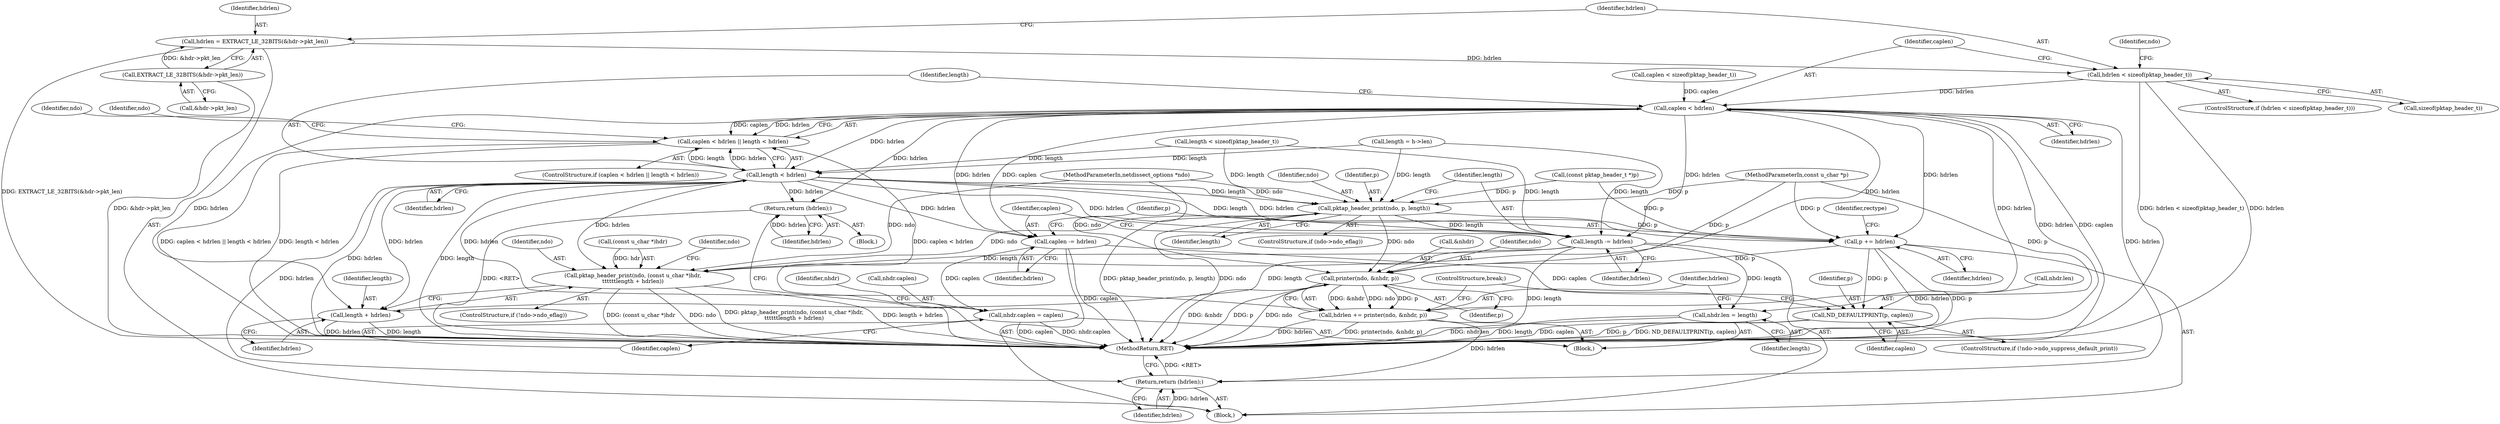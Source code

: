 digraph "0_tcpdump_ca336198e8bebccc18502de27672fdbd6eb34856@API" {
"1000161" [label="(Call,hdrlen < sizeof(pktap_header_t))"];
"1000153" [label="(Call,hdrlen = EXTRACT_LE_32BITS(&hdr->pkt_len))"];
"1000155" [label="(Call,EXTRACT_LE_32BITS(&hdr->pkt_len))"];
"1000174" [label="(Call,caplen < hdrlen)"];
"1000173" [label="(Call,caplen < hdrlen || length < hdrlen)"];
"1000177" [label="(Call,length < hdrlen)"];
"1000185" [label="(Return,return (hdrlen);)"];
"1000191" [label="(Call,pktap_header_print(ndo, p, length))"];
"1000195" [label="(Call,length -= hdrlen)"];
"1000238" [label="(Call,nhdr.len = length)"];
"1000257" [label="(Call,pktap_header_print(ndo, (const u_char *)hdr,\n\t\t\t\t\t\tlength + hdrlen))"];
"1000262" [label="(Call,length + hdrlen)"];
"1000201" [label="(Call,p += hdrlen)"];
"1000245" [label="(Call,printer(ndo, &nhdr, p))"];
"1000243" [label="(Call,hdrlen += printer(ndo, &nhdr, p))"];
"1000274" [label="(Return,return (hdrlen);)"];
"1000270" [label="(Call,ND_DEFAULTPRINT(p, caplen))"];
"1000198" [label="(Call,caplen -= hdrlen)"];
"1000233" [label="(Call,nhdr.caplen = caplen)"];
"1000246" [label="(Identifier,ndo)"];
"1000175" [label="(Identifier,caplen)"];
"1000244" [label="(Identifier,hdrlen)"];
"1000154" [label="(Identifier,hdrlen)"];
"1000195" [label="(Call,length -= hdrlen)"];
"1000228" [label="(Block,)"];
"1000180" [label="(Block,)"];
"1000259" [label="(Call,(const u_char *)hdr)"];
"1000162" [label="(Identifier,hdrlen)"];
"1000249" [label="(Identifier,p)"];
"1000272" [label="(Identifier,caplen)"];
"1000205" [label="(Identifier,rectype)"];
"1000237" [label="(Identifier,caplen)"];
"1000105" [label="(Block,)"];
"1000268" [label="(Identifier,ndo)"];
"1000183" [label="(Identifier,ndo)"];
"1000200" [label="(Identifier,hdrlen)"];
"1000153" [label="(Call,hdrlen = EXTRACT_LE_32BITS(&hdr->pkt_len))"];
"1000168" [label="(Identifier,ndo)"];
"1000156" [label="(Call,&hdr->pkt_len)"];
"1000242" [label="(Identifier,length)"];
"1000163" [label="(Call,sizeof(pktap_header_t))"];
"1000273" [label="(ControlStructure,break;)"];
"1000173" [label="(Call,caplen < hdrlen || length < hdrlen)"];
"1000155" [label="(Call,EXTRACT_LE_32BITS(&hdr->pkt_len))"];
"1000186" [label="(Identifier,hdrlen)"];
"1000265" [label="(ControlStructure,if (!ndo->ndo_suppress_default_print))"];
"1000203" [label="(Identifier,hdrlen)"];
"1000161" [label="(Call,hdrlen < sizeof(pktap_header_t))"];
"1000176" [label="(Identifier,hdrlen)"];
"1000177" [label="(Call,length < hdrlen)"];
"1000258" [label="(Identifier,ndo)"];
"1000270" [label="(Call,ND_DEFAULTPRINT(p, caplen))"];
"1000192" [label="(Identifier,ndo)"];
"1000257" [label="(Call,pktap_header_print(ndo, (const u_char *)hdr,\n\t\t\t\t\t\tlength + hdrlen))"];
"1000239" [label="(Call,nhdr.len)"];
"1000233" [label="(Call,nhdr.caplen = caplen)"];
"1000160" [label="(ControlStructure,if (hdrlen < sizeof(pktap_header_t)))"];
"1000174" [label="(Call,caplen < hdrlen)"];
"1000275" [label="(Identifier,hdrlen)"];
"1000240" [label="(Identifier,nhdr)"];
"1000185" [label="(Return,return (hdrlen);)"];
"1000198" [label="(Call,caplen -= hdrlen)"];
"1000252" [label="(ControlStructure,if (!ndo->ndo_eflag))"];
"1000274" [label="(Return,return (hdrlen);)"];
"1000202" [label="(Identifier,p)"];
"1000197" [label="(Identifier,hdrlen)"];
"1000276" [label="(MethodReturn,RET)"];
"1000104" [label="(MethodParameterIn,const u_char *p)"];
"1000193" [label="(Identifier,p)"];
"1000189" [label="(Identifier,ndo)"];
"1000187" [label="(ControlStructure,if (ndo->ndo_eflag))"];
"1000271" [label="(Identifier,p)"];
"1000126" [label="(Call,caplen < sizeof(pktap_header_t))"];
"1000196" [label="(Identifier,length)"];
"1000199" [label="(Identifier,caplen)"];
"1000102" [label="(MethodParameterIn,netdissect_options *ndo)"];
"1000178" [label="(Identifier,length)"];
"1000201" [label="(Call,p += hdrlen)"];
"1000238" [label="(Call,nhdr.len = length)"];
"1000116" [label="(Call,length = h->len)"];
"1000263" [label="(Identifier,length)"];
"1000247" [label="(Call,&nhdr)"];
"1000234" [label="(Call,nhdr.caplen)"];
"1000191" [label="(Call,pktap_header_print(ndo, p, length))"];
"1000264" [label="(Identifier,hdrlen)"];
"1000130" [label="(Call,length < sizeof(pktap_header_t))"];
"1000143" [label="(Call,(const pktap_header_t *)p)"];
"1000245" [label="(Call,printer(ndo, &nhdr, p))"];
"1000243" [label="(Call,hdrlen += printer(ndo, &nhdr, p))"];
"1000194" [label="(Identifier,length)"];
"1000179" [label="(Identifier,hdrlen)"];
"1000262" [label="(Call,length + hdrlen)"];
"1000172" [label="(ControlStructure,if (caplen < hdrlen || length < hdrlen))"];
"1000161" -> "1000160"  [label="AST: "];
"1000161" -> "1000163"  [label="CFG: "];
"1000162" -> "1000161"  [label="AST: "];
"1000163" -> "1000161"  [label="AST: "];
"1000168" -> "1000161"  [label="CFG: "];
"1000175" -> "1000161"  [label="CFG: "];
"1000161" -> "1000276"  [label="DDG: hdrlen"];
"1000161" -> "1000276"  [label="DDG: hdrlen < sizeof(pktap_header_t)"];
"1000153" -> "1000161"  [label="DDG: hdrlen"];
"1000161" -> "1000174"  [label="DDG: hdrlen"];
"1000153" -> "1000105"  [label="AST: "];
"1000153" -> "1000155"  [label="CFG: "];
"1000154" -> "1000153"  [label="AST: "];
"1000155" -> "1000153"  [label="AST: "];
"1000162" -> "1000153"  [label="CFG: "];
"1000153" -> "1000276"  [label="DDG: EXTRACT_LE_32BITS(&hdr->pkt_len)"];
"1000155" -> "1000153"  [label="DDG: &hdr->pkt_len"];
"1000155" -> "1000156"  [label="CFG: "];
"1000156" -> "1000155"  [label="AST: "];
"1000155" -> "1000276"  [label="DDG: &hdr->pkt_len"];
"1000174" -> "1000173"  [label="AST: "];
"1000174" -> "1000176"  [label="CFG: "];
"1000175" -> "1000174"  [label="AST: "];
"1000176" -> "1000174"  [label="AST: "];
"1000178" -> "1000174"  [label="CFG: "];
"1000173" -> "1000174"  [label="CFG: "];
"1000174" -> "1000276"  [label="DDG: hdrlen"];
"1000174" -> "1000276"  [label="DDG: caplen"];
"1000174" -> "1000173"  [label="DDG: caplen"];
"1000174" -> "1000173"  [label="DDG: hdrlen"];
"1000126" -> "1000174"  [label="DDG: caplen"];
"1000174" -> "1000177"  [label="DDG: hdrlen"];
"1000174" -> "1000185"  [label="DDG: hdrlen"];
"1000174" -> "1000195"  [label="DDG: hdrlen"];
"1000174" -> "1000198"  [label="DDG: hdrlen"];
"1000174" -> "1000198"  [label="DDG: caplen"];
"1000174" -> "1000201"  [label="DDG: hdrlen"];
"1000174" -> "1000243"  [label="DDG: hdrlen"];
"1000174" -> "1000257"  [label="DDG: hdrlen"];
"1000174" -> "1000262"  [label="DDG: hdrlen"];
"1000174" -> "1000274"  [label="DDG: hdrlen"];
"1000173" -> "1000172"  [label="AST: "];
"1000173" -> "1000177"  [label="CFG: "];
"1000177" -> "1000173"  [label="AST: "];
"1000183" -> "1000173"  [label="CFG: "];
"1000189" -> "1000173"  [label="CFG: "];
"1000173" -> "1000276"  [label="DDG: caplen < hdrlen || length < hdrlen"];
"1000173" -> "1000276"  [label="DDG: length < hdrlen"];
"1000173" -> "1000276"  [label="DDG: caplen < hdrlen"];
"1000177" -> "1000173"  [label="DDG: length"];
"1000177" -> "1000173"  [label="DDG: hdrlen"];
"1000177" -> "1000179"  [label="CFG: "];
"1000178" -> "1000177"  [label="AST: "];
"1000179" -> "1000177"  [label="AST: "];
"1000177" -> "1000276"  [label="DDG: length"];
"1000177" -> "1000276"  [label="DDG: hdrlen"];
"1000116" -> "1000177"  [label="DDG: length"];
"1000130" -> "1000177"  [label="DDG: length"];
"1000177" -> "1000185"  [label="DDG: hdrlen"];
"1000177" -> "1000191"  [label="DDG: length"];
"1000177" -> "1000195"  [label="DDG: hdrlen"];
"1000177" -> "1000195"  [label="DDG: length"];
"1000177" -> "1000198"  [label="DDG: hdrlen"];
"1000177" -> "1000201"  [label="DDG: hdrlen"];
"1000177" -> "1000243"  [label="DDG: hdrlen"];
"1000177" -> "1000257"  [label="DDG: hdrlen"];
"1000177" -> "1000262"  [label="DDG: hdrlen"];
"1000177" -> "1000274"  [label="DDG: hdrlen"];
"1000185" -> "1000180"  [label="AST: "];
"1000185" -> "1000186"  [label="CFG: "];
"1000186" -> "1000185"  [label="AST: "];
"1000276" -> "1000185"  [label="CFG: "];
"1000185" -> "1000276"  [label="DDG: <RET>"];
"1000186" -> "1000185"  [label="DDG: hdrlen"];
"1000191" -> "1000187"  [label="AST: "];
"1000191" -> "1000194"  [label="CFG: "];
"1000192" -> "1000191"  [label="AST: "];
"1000193" -> "1000191"  [label="AST: "];
"1000194" -> "1000191"  [label="AST: "];
"1000196" -> "1000191"  [label="CFG: "];
"1000191" -> "1000276"  [label="DDG: pktap_header_print(ndo, p, length)"];
"1000191" -> "1000276"  [label="DDG: ndo"];
"1000102" -> "1000191"  [label="DDG: ndo"];
"1000143" -> "1000191"  [label="DDG: p"];
"1000104" -> "1000191"  [label="DDG: p"];
"1000130" -> "1000191"  [label="DDG: length"];
"1000116" -> "1000191"  [label="DDG: length"];
"1000191" -> "1000195"  [label="DDG: length"];
"1000191" -> "1000201"  [label="DDG: p"];
"1000191" -> "1000245"  [label="DDG: ndo"];
"1000191" -> "1000257"  [label="DDG: ndo"];
"1000195" -> "1000105"  [label="AST: "];
"1000195" -> "1000197"  [label="CFG: "];
"1000196" -> "1000195"  [label="AST: "];
"1000197" -> "1000195"  [label="AST: "];
"1000199" -> "1000195"  [label="CFG: "];
"1000195" -> "1000276"  [label="DDG: length"];
"1000130" -> "1000195"  [label="DDG: length"];
"1000116" -> "1000195"  [label="DDG: length"];
"1000195" -> "1000238"  [label="DDG: length"];
"1000195" -> "1000257"  [label="DDG: length"];
"1000195" -> "1000262"  [label="DDG: length"];
"1000238" -> "1000228"  [label="AST: "];
"1000238" -> "1000242"  [label="CFG: "];
"1000239" -> "1000238"  [label="AST: "];
"1000242" -> "1000238"  [label="AST: "];
"1000244" -> "1000238"  [label="CFG: "];
"1000238" -> "1000276"  [label="DDG: nhdr.len"];
"1000238" -> "1000276"  [label="DDG: length"];
"1000257" -> "1000252"  [label="AST: "];
"1000257" -> "1000262"  [label="CFG: "];
"1000258" -> "1000257"  [label="AST: "];
"1000259" -> "1000257"  [label="AST: "];
"1000262" -> "1000257"  [label="AST: "];
"1000268" -> "1000257"  [label="CFG: "];
"1000257" -> "1000276"  [label="DDG: length + hdrlen"];
"1000257" -> "1000276"  [label="DDG: (const u_char *)hdr"];
"1000257" -> "1000276"  [label="DDG: ndo"];
"1000257" -> "1000276"  [label="DDG: pktap_header_print(ndo, (const u_char *)hdr,\n\t\t\t\t\t\tlength + hdrlen)"];
"1000102" -> "1000257"  [label="DDG: ndo"];
"1000259" -> "1000257"  [label="DDG: hdr"];
"1000262" -> "1000264"  [label="CFG: "];
"1000263" -> "1000262"  [label="AST: "];
"1000264" -> "1000262"  [label="AST: "];
"1000262" -> "1000276"  [label="DDG: length"];
"1000262" -> "1000276"  [label="DDG: hdrlen"];
"1000201" -> "1000105"  [label="AST: "];
"1000201" -> "1000203"  [label="CFG: "];
"1000202" -> "1000201"  [label="AST: "];
"1000203" -> "1000201"  [label="AST: "];
"1000205" -> "1000201"  [label="CFG: "];
"1000201" -> "1000276"  [label="DDG: hdrlen"];
"1000201" -> "1000276"  [label="DDG: p"];
"1000143" -> "1000201"  [label="DDG: p"];
"1000104" -> "1000201"  [label="DDG: p"];
"1000201" -> "1000245"  [label="DDG: p"];
"1000201" -> "1000270"  [label="DDG: p"];
"1000245" -> "1000243"  [label="AST: "];
"1000245" -> "1000249"  [label="CFG: "];
"1000246" -> "1000245"  [label="AST: "];
"1000247" -> "1000245"  [label="AST: "];
"1000249" -> "1000245"  [label="AST: "];
"1000243" -> "1000245"  [label="CFG: "];
"1000245" -> "1000276"  [label="DDG: ndo"];
"1000245" -> "1000276"  [label="DDG: &nhdr"];
"1000245" -> "1000276"  [label="DDG: p"];
"1000245" -> "1000243"  [label="DDG: ndo"];
"1000245" -> "1000243"  [label="DDG: &nhdr"];
"1000245" -> "1000243"  [label="DDG: p"];
"1000102" -> "1000245"  [label="DDG: ndo"];
"1000104" -> "1000245"  [label="DDG: p"];
"1000243" -> "1000228"  [label="AST: "];
"1000244" -> "1000243"  [label="AST: "];
"1000273" -> "1000243"  [label="CFG: "];
"1000243" -> "1000276"  [label="DDG: hdrlen"];
"1000243" -> "1000276"  [label="DDG: printer(ndo, &nhdr, p)"];
"1000243" -> "1000274"  [label="DDG: hdrlen"];
"1000274" -> "1000105"  [label="AST: "];
"1000274" -> "1000275"  [label="CFG: "];
"1000275" -> "1000274"  [label="AST: "];
"1000276" -> "1000274"  [label="CFG: "];
"1000274" -> "1000276"  [label="DDG: <RET>"];
"1000275" -> "1000274"  [label="DDG: hdrlen"];
"1000270" -> "1000265"  [label="AST: "];
"1000270" -> "1000272"  [label="CFG: "];
"1000271" -> "1000270"  [label="AST: "];
"1000272" -> "1000270"  [label="AST: "];
"1000273" -> "1000270"  [label="CFG: "];
"1000270" -> "1000276"  [label="DDG: ND_DEFAULTPRINT(p, caplen)"];
"1000270" -> "1000276"  [label="DDG: caplen"];
"1000270" -> "1000276"  [label="DDG: p"];
"1000104" -> "1000270"  [label="DDG: p"];
"1000198" -> "1000270"  [label="DDG: caplen"];
"1000198" -> "1000105"  [label="AST: "];
"1000198" -> "1000200"  [label="CFG: "];
"1000199" -> "1000198"  [label="AST: "];
"1000200" -> "1000198"  [label="AST: "];
"1000202" -> "1000198"  [label="CFG: "];
"1000198" -> "1000276"  [label="DDG: caplen"];
"1000198" -> "1000233"  [label="DDG: caplen"];
"1000233" -> "1000228"  [label="AST: "];
"1000233" -> "1000237"  [label="CFG: "];
"1000234" -> "1000233"  [label="AST: "];
"1000237" -> "1000233"  [label="AST: "];
"1000240" -> "1000233"  [label="CFG: "];
"1000233" -> "1000276"  [label="DDG: caplen"];
"1000233" -> "1000276"  [label="DDG: nhdr.caplen"];
}
